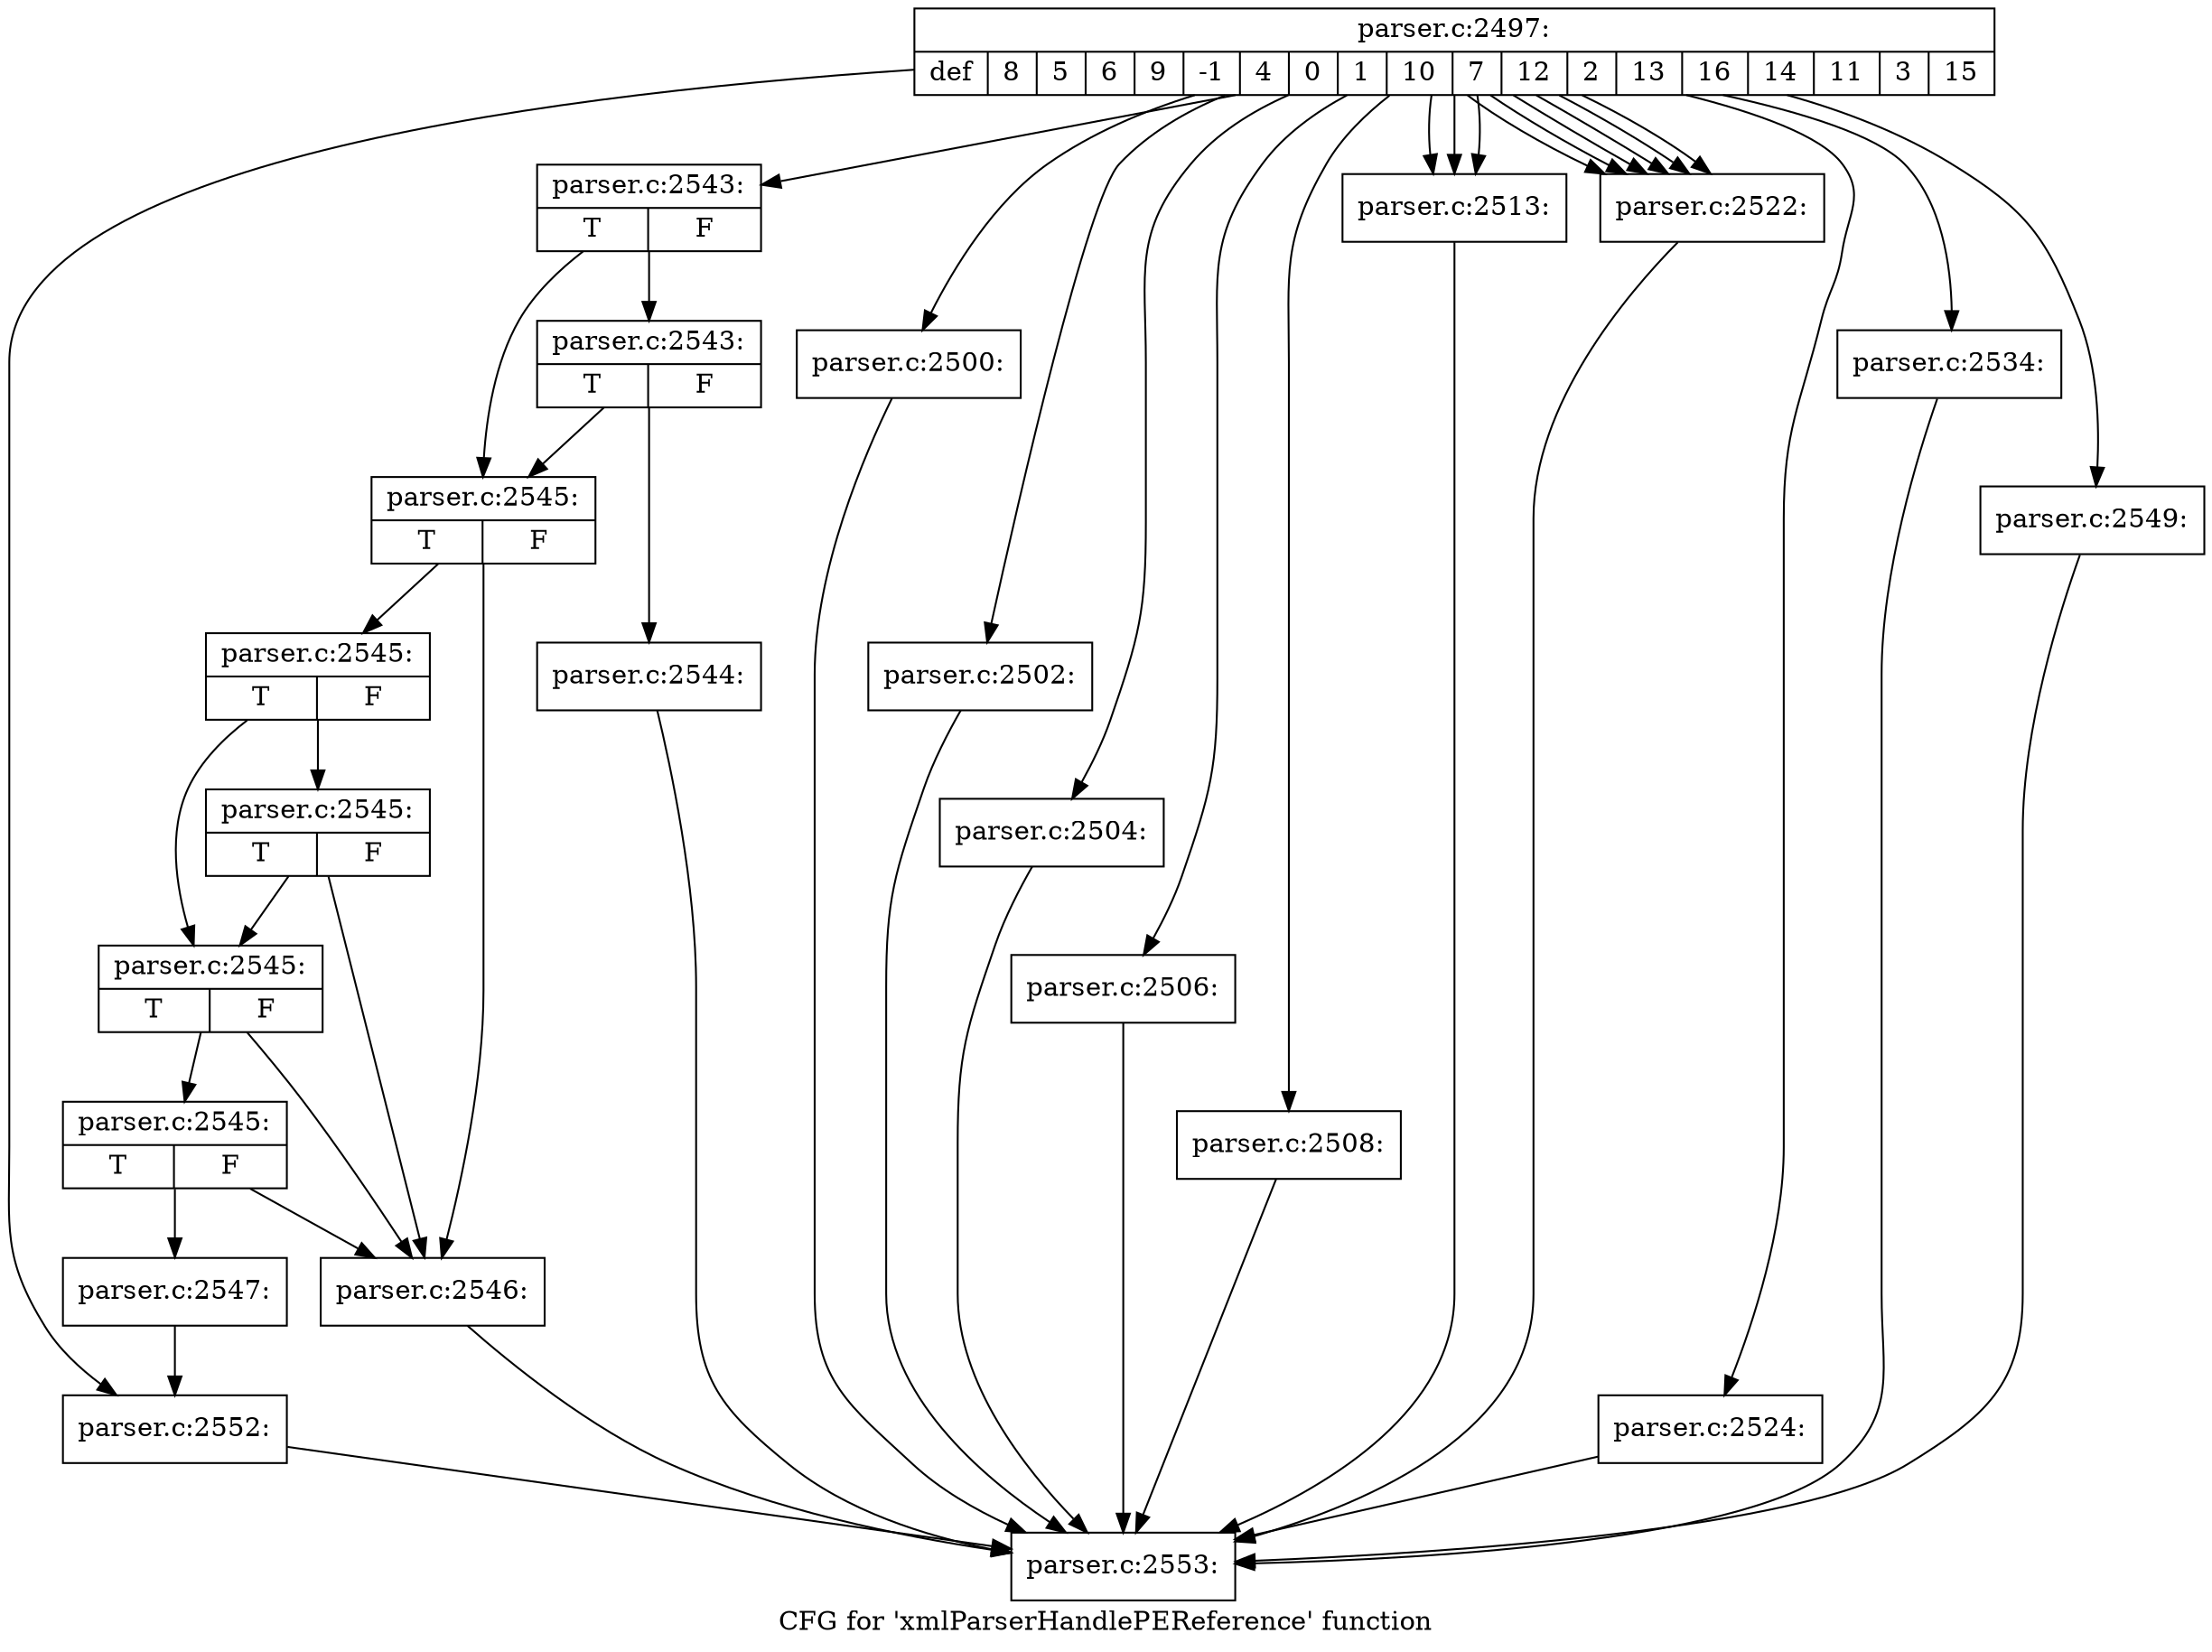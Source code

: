 digraph "CFG for 'xmlParserHandlePEReference' function" {
	label="CFG for 'xmlParserHandlePEReference' function";

	Node0x55d73b7c2c80 [shape=record,label="{parser.c:2497:|{<s0>def|<s1>8|<s2>5|<s3>6|<s4>9|<s5>-1|<s6>4|<s7>0|<s8>1|<s9>10|<s10>7|<s11>12|<s12>2|<s13>13|<s14>16|<s15>14|<s16>11|<s17>3|<s18>15}}"];
	Node0x55d73b7c2c80 -> Node0x55d73b7a82e0;
	Node0x55d73b7c2c80 -> Node0x55d73b7c8460;
	Node0x55d73b7c2c80 -> Node0x55d73b7c8540;
	Node0x55d73b7c2c80 -> Node0x55d73b7c8620;
	Node0x55d73b7c2c80 -> Node0x55d73b7c8700;
	Node0x55d73b7c2c80 -> Node0x55d73b7c87e0;
	Node0x55d73b7c2c80 -> Node0x55d73b7c8aa0;
	Node0x55d73b7c2c80 -> Node0x55d73b7c8aa0;
	Node0x55d73b7c2c80 -> Node0x55d73b7c8aa0;
	Node0x55d73b7c2c80 -> Node0x55d73b7c8d60;
	Node0x55d73b7c2c80 -> Node0x55d73b7c8d60;
	Node0x55d73b7c2c80 -> Node0x55d73b7c8d60;
	Node0x55d73b7c2c80 -> Node0x55d73b7c8d60;
	Node0x55d73b7c2c80 -> Node0x55d73b7c8d60;
	Node0x55d73b7c2c80 -> Node0x55d73b7c8d60;
	Node0x55d73b7c2c80 -> Node0x55d73b7c9480;
	Node0x55d73b7c2c80 -> Node0x55d73b7c9740;
	Node0x55d73b7c2c80 -> Node0x55d73b7c9820;
	Node0x55d73b7c2c80 -> Node0x55d73b7cbc20;
	Node0x55d73b7c8460 [shape=record,label="{parser.c:2500:}"];
	Node0x55d73b7c8460 -> Node0x55d73b7a7f20;
	Node0x55d73b7c8540 [shape=record,label="{parser.c:2502:}"];
	Node0x55d73b7c8540 -> Node0x55d73b7a7f20;
	Node0x55d73b7c8620 [shape=record,label="{parser.c:2504:}"];
	Node0x55d73b7c8620 -> Node0x55d73b7a7f20;
	Node0x55d73b7c8700 [shape=record,label="{parser.c:2506:}"];
	Node0x55d73b7c8700 -> Node0x55d73b7a7f20;
	Node0x55d73b7c87e0 [shape=record,label="{parser.c:2508:}"];
	Node0x55d73b7c87e0 -> Node0x55d73b7a7f20;
	Node0x55d73b7c8aa0 [shape=record,label="{parser.c:2513:}"];
	Node0x55d73b7c8aa0 -> Node0x55d73b7a7f20;
	Node0x55d73b7c8d60 [shape=record,label="{parser.c:2522:}"];
	Node0x55d73b7c8d60 -> Node0x55d73b7a7f20;
	Node0x55d73b7c9480 [shape=record,label="{parser.c:2524:}"];
	Node0x55d73b7c9480 -> Node0x55d73b7a7f20;
	Node0x55d73b7c9740 [shape=record,label="{parser.c:2534:}"];
	Node0x55d73b7c9740 -> Node0x55d73b7a7f20;
	Node0x55d73b7c9820 [shape=record,label="{parser.c:2543:|{<s0>T|<s1>F}}"];
	Node0x55d73b7c9820 -> Node0x55d73b7c99b0;
	Node0x55d73b7c9820 -> Node0x55d73b7c9960;
	Node0x55d73b7c99b0 [shape=record,label="{parser.c:2543:|{<s0>T|<s1>F}}"];
	Node0x55d73b7c99b0 -> Node0x55d73b7c9910;
	Node0x55d73b7c99b0 -> Node0x55d73b7c9960;
	Node0x55d73b7c9910 [shape=record,label="{parser.c:2544:}"];
	Node0x55d73b7c9910 -> Node0x55d73b7a7f20;
	Node0x55d73b7c9960 [shape=record,label="{parser.c:2545:|{<s0>T|<s1>F}}"];
	Node0x55d73b7c9960 -> Node0x55d73b7ca0e0;
	Node0x55d73b7c9960 -> Node0x55d73b7ca280;
	Node0x55d73b7ca280 [shape=record,label="{parser.c:2545:|{<s0>T|<s1>F}}"];
	Node0x55d73b7ca280 -> Node0x55d73b7ca750;
	Node0x55d73b7ca280 -> Node0x55d73b7ca200;
	Node0x55d73b7ca750 [shape=record,label="{parser.c:2545:|{<s0>T|<s1>F}}"];
	Node0x55d73b7ca750 -> Node0x55d73b7ca0e0;
	Node0x55d73b7ca750 -> Node0x55d73b7ca200;
	Node0x55d73b7ca200 [shape=record,label="{parser.c:2545:|{<s0>T|<s1>F}}"];
	Node0x55d73b7ca200 -> Node0x55d73b7ca0e0;
	Node0x55d73b7ca200 -> Node0x55d73b7ca180;
	Node0x55d73b7ca180 [shape=record,label="{parser.c:2545:|{<s0>T|<s1>F}}"];
	Node0x55d73b7ca180 -> Node0x55d73b7ca0e0;
	Node0x55d73b7ca180 -> Node0x55d73b7ca130;
	Node0x55d73b7ca0e0 [shape=record,label="{parser.c:2546:}"];
	Node0x55d73b7ca0e0 -> Node0x55d73b7a7f20;
	Node0x55d73b7ca130 [shape=record,label="{parser.c:2547:}"];
	Node0x55d73b7ca130 -> Node0x55d73b7a82e0;
	Node0x55d73b7cbc20 [shape=record,label="{parser.c:2549:}"];
	Node0x55d73b7cbc20 -> Node0x55d73b7a7f20;
	Node0x55d73b7a82e0 [shape=record,label="{parser.c:2552:}"];
	Node0x55d73b7a82e0 -> Node0x55d73b7a7f20;
	Node0x55d73b7a7f20 [shape=record,label="{parser.c:2553:}"];
}

